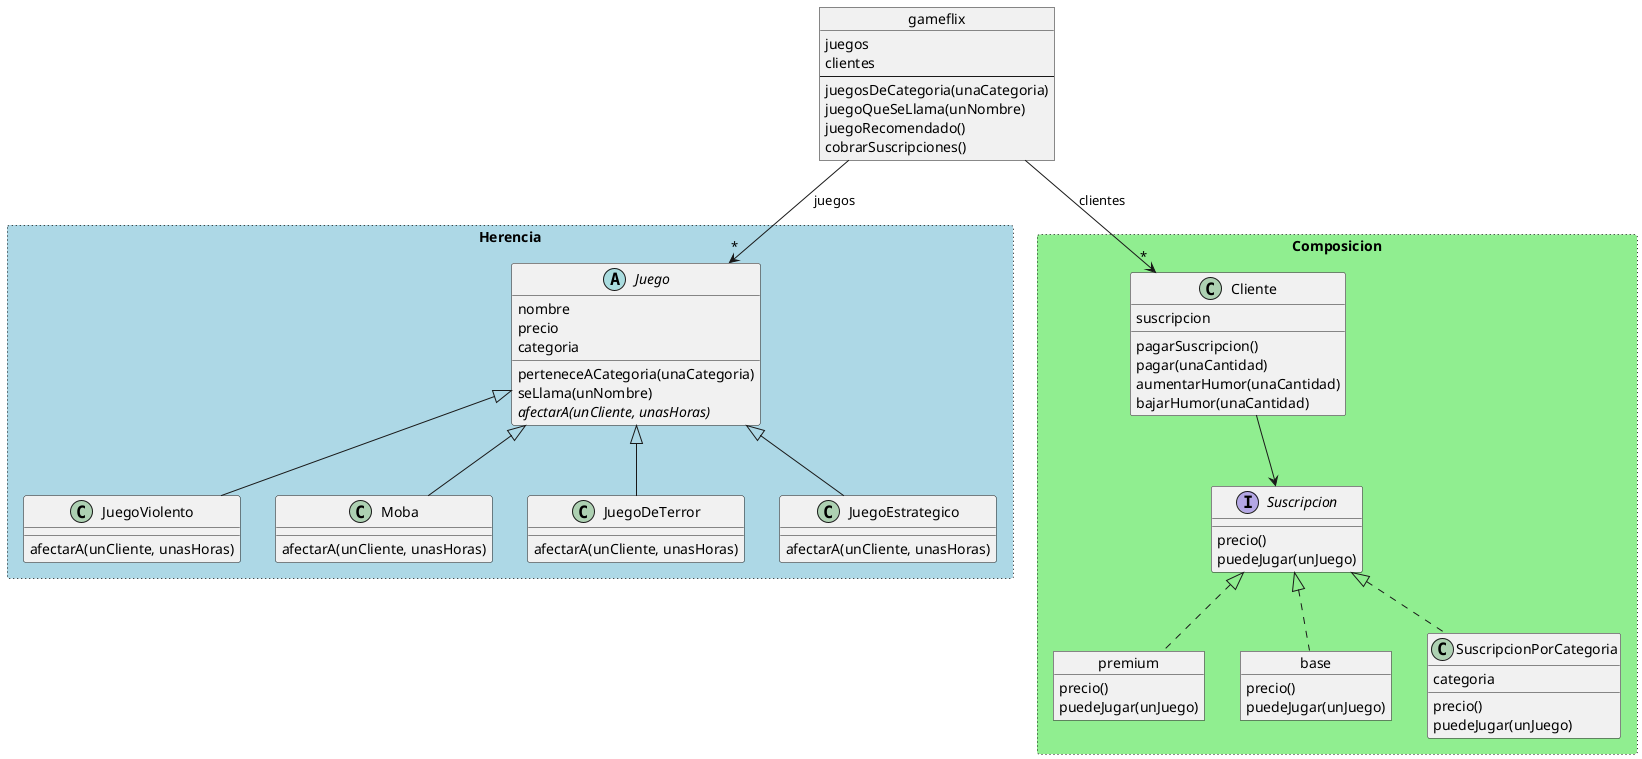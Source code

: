 @startuml
rectangle Herencia #lightblue;line.dotted {
  abstract class Juego {
    nombre
    precio
    categoria

    perteneceACategoria(unaCategoria)
    seLlama(unNombre)
    {abstract} afectarA(unCliente, unasHoras)
  }

  class JuegoViolento extends Juego {
    afectarA(unCliente, unasHoras)
  }

  class Moba extends Juego {
    afectarA(unCliente, unasHoras)
  }

  class JuegoDeTerror extends Juego {
    afectarA(unCliente, unasHoras)
  }

  class JuegoEstrategico extends Juego {
    afectarA(unCliente, unasHoras)
  }
}

rectangle Composicion #lightgreen;line.dotted {
  class Cliente {
    suscripcion
    pagarSuscripcion()
    pagar(unaCantidad)
    aumentarHumor(unaCantidad)
    bajarHumor(unaCantidad)
  }

  object premium {
  precio()
  puedeJugar(unJuego)
}

object base {
  precio()
  puedeJugar(unJuego)
}

class SuscripcionPorCategoria implements Suscripcion {
  categoria

  precio()
  puedeJugar(unJuego)
}

interface Suscripcion {
  precio()
  puedeJugar(unJuego)
}
}

object gameflix {
  juegos
  clientes
  --
  juegosDeCategoria(unaCategoria)
  juegoQueSeLlama(unNombre)
  juegoRecomendado()
  cobrarSuscripciones()
}

gameflix --> "*" Cliente : clientes
gameflix --> "*" Juego : juegos
Cliente --> Suscripcion
premium .u.|> Suscripcion
base .u.|> Suscripcion

' Herencia
' - Estática
' - Es más simple
' - Permite implementar un sólo tipo

'vs.

' Composicion
' - Dinámica
' - Es más compleja
' - Permite implementar múltiples tipos
@enduml
